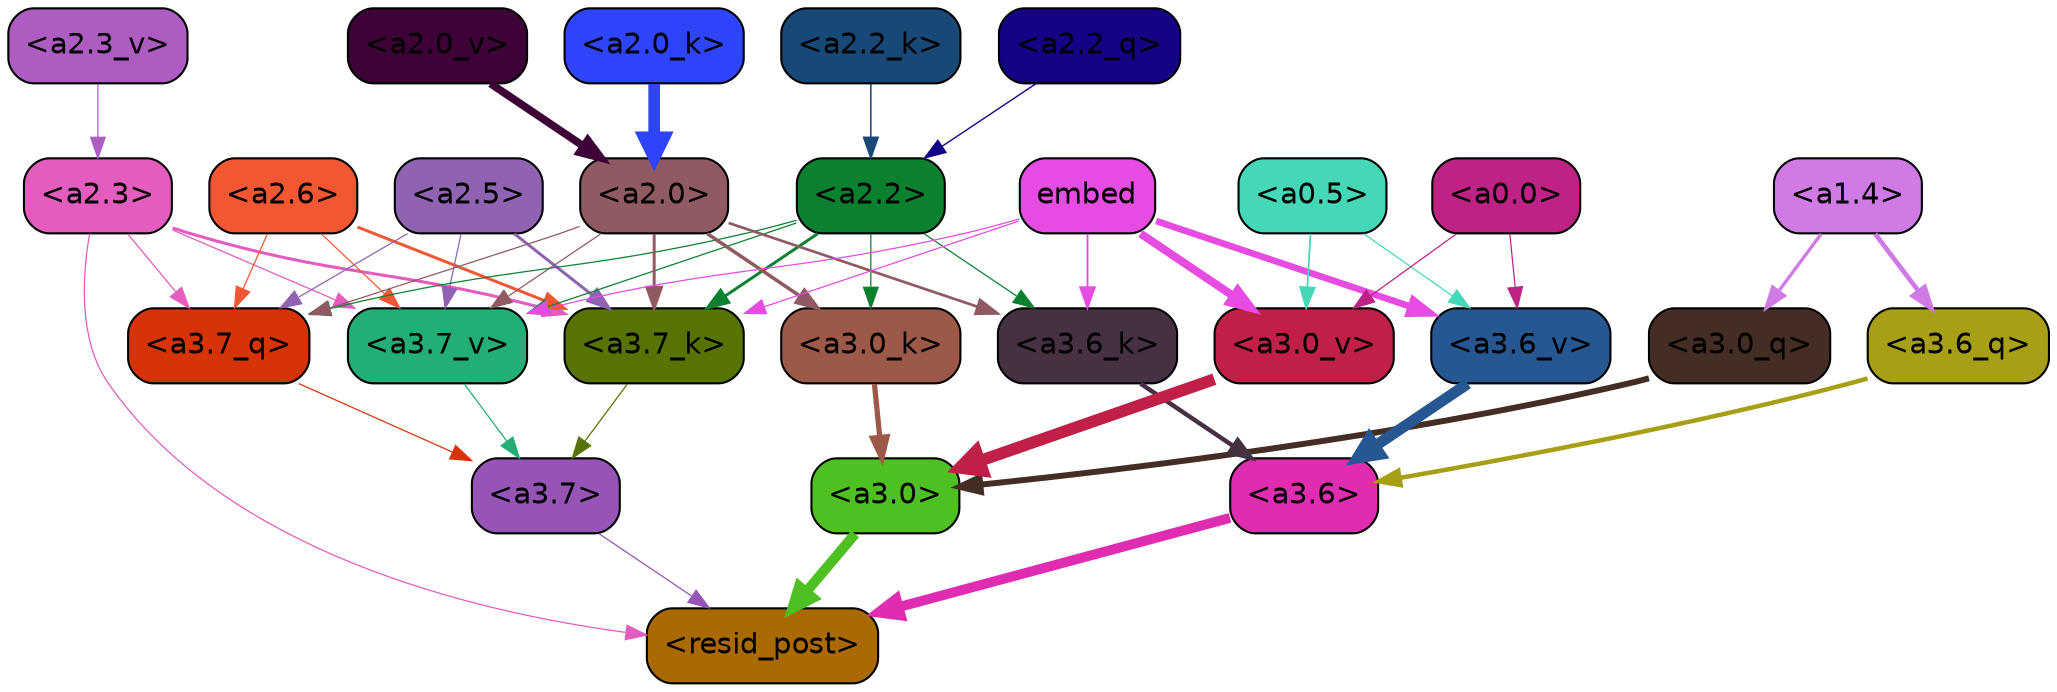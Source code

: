 strict digraph "" {
	graph [bgcolor=transparent,
		layout=dot,
		overlap=false,
		splines=true
	];
	"<a3.7>"	[color=black,
		fillcolor="#9554b6",
		fontname=Helvetica,
		shape=box,
		style="filled, rounded"];
	"<resid_post>"	[color=black,
		fillcolor="#aa6a03",
		fontname=Helvetica,
		shape=box,
		style="filled, rounded"];
	"<a3.7>" -> "<resid_post>"	[color="#9554b6",
		penwidth=0.6];
	"<a3.6>"	[color=black,
		fillcolor="#df2cb1",
		fontname=Helvetica,
		shape=box,
		style="filled, rounded"];
	"<a3.6>" -> "<resid_post>"	[color="#df2cb1",
		penwidth=4.746312499046326];
	"<a3.0>"	[color=black,
		fillcolor="#4fc022",
		fontname=Helvetica,
		shape=box,
		style="filled, rounded"];
	"<a3.0>" -> "<resid_post>"	[color="#4fc022",
		penwidth=4.896343111991882];
	"<a2.3>"	[color=black,
		fillcolor="#e45cbd",
		fontname=Helvetica,
		shape=box,
		style="filled, rounded"];
	"<a2.3>" -> "<resid_post>"	[color="#e45cbd",
		penwidth=0.6];
	"<a3.7_q>"	[color=black,
		fillcolor="#d63408",
		fontname=Helvetica,
		shape=box,
		style="filled, rounded"];
	"<a2.3>" -> "<a3.7_q>"	[color="#e45cbd",
		penwidth=0.6];
	"<a3.7_k>"	[color=black,
		fillcolor="#577304",
		fontname=Helvetica,
		shape=box,
		style="filled, rounded"];
	"<a2.3>" -> "<a3.7_k>"	[color="#e45cbd",
		penwidth=1.467104621231556];
	"<a3.7_v>"	[color=black,
		fillcolor="#22ae74",
		fontname=Helvetica,
		shape=box,
		style="filled, rounded"];
	"<a2.3>" -> "<a3.7_v>"	[color="#e45cbd",
		penwidth=0.6];
	"<a3.7_q>" -> "<a3.7>"	[color="#d63408",
		penwidth=0.6];
	"<a3.6_q>"	[color=black,
		fillcolor="#a7a017",
		fontname=Helvetica,
		shape=box,
		style="filled, rounded"];
	"<a3.6_q>" -> "<a3.6>"	[color="#a7a017",
		penwidth=2.160832464694977];
	"<a3.0_q>"	[color=black,
		fillcolor="#442d24",
		fontname=Helvetica,
		shape=box,
		style="filled, rounded"];
	"<a3.0_q>" -> "<a3.0>"	[color="#442d24",
		penwidth=2.870753765106201];
	"<a3.7_k>" -> "<a3.7>"	[color="#577304",
		penwidth=0.6];
	"<a3.6_k>"	[color=black,
		fillcolor="#453142",
		fontname=Helvetica,
		shape=box,
		style="filled, rounded"];
	"<a3.6_k>" -> "<a3.6>"	[color="#453142",
		penwidth=2.13908451795578];
	"<a3.0_k>"	[color=black,
		fillcolor="#9d5947",
		fontname=Helvetica,
		shape=box,
		style="filled, rounded"];
	"<a3.0_k>" -> "<a3.0>"	[color="#9d5947",
		penwidth=2.520303964614868];
	"<a3.7_v>" -> "<a3.7>"	[color="#22ae74",
		penwidth=0.6];
	"<a3.6_v>"	[color=black,
		fillcolor="#265793",
		fontname=Helvetica,
		shape=box,
		style="filled, rounded"];
	"<a3.6_v>" -> "<a3.6>"	[color="#265793",
		penwidth=5.297133803367615];
	"<a3.0_v>"	[color=black,
		fillcolor="#c02047",
		fontname=Helvetica,
		shape=box,
		style="filled, rounded"];
	"<a3.0_v>" -> "<a3.0>"	[color="#c02047",
		penwidth=5.680712580680847];
	"<a2.6>"	[color=black,
		fillcolor="#f15733",
		fontname=Helvetica,
		shape=box,
		style="filled, rounded"];
	"<a2.6>" -> "<a3.7_q>"	[color="#f15733",
		penwidth=0.6];
	"<a2.6>" -> "<a3.7_k>"	[color="#f15733",
		penwidth=1.4453159049153328];
	"<a2.6>" -> "<a3.7_v>"	[color="#f15733",
		penwidth=0.6];
	"<a2.5>"	[color=black,
		fillcolor="#9063b2",
		fontname=Helvetica,
		shape=box,
		style="filled, rounded"];
	"<a2.5>" -> "<a3.7_q>"	[color="#9063b2",
		penwidth=0.6];
	"<a2.5>" -> "<a3.7_k>"	[color="#9063b2",
		penwidth=1.4526091292500496];
	"<a2.5>" -> "<a3.7_v>"	[color="#9063b2",
		penwidth=0.6];
	"<a2.2>"	[color=black,
		fillcolor="#0b8130",
		fontname=Helvetica,
		shape=box,
		style="filled, rounded"];
	"<a2.2>" -> "<a3.7_q>"	[color="#0b8130",
		penwidth=0.6];
	"<a2.2>" -> "<a3.7_k>"	[color="#0b8130",
		penwidth=1.4310357049107552];
	"<a2.2>" -> "<a3.6_k>"	[color="#0b8130",
		penwidth=0.6];
	"<a2.2>" -> "<a3.0_k>"	[color="#0b8130",
		penwidth=0.6];
	"<a2.2>" -> "<a3.7_v>"	[color="#0b8130",
		penwidth=0.6];
	"<a2.0>"	[color=black,
		fillcolor="#8f5a62",
		fontname=Helvetica,
		shape=box,
		style="filled, rounded"];
	"<a2.0>" -> "<a3.7_q>"	[color="#8f5a62",
		penwidth=0.6];
	"<a2.0>" -> "<a3.7_k>"	[color="#8f5a62",
		penwidth=1.4314699843525887];
	"<a2.0>" -> "<a3.6_k>"	[color="#8f5a62",
		penwidth=1.2950235605239868];
	"<a2.0>" -> "<a3.0_k>"	[color="#8f5a62",
		penwidth=1.712992787361145];
	"<a2.0>" -> "<a3.7_v>"	[color="#8f5a62",
		penwidth=0.6];
	"<a1.4>"	[color=black,
		fillcolor="#d07be5",
		fontname=Helvetica,
		shape=box,
		style="filled, rounded"];
	"<a1.4>" -> "<a3.6_q>"	[color="#d07be5",
		penwidth=2.2719132900238037];
	"<a1.4>" -> "<a3.0_q>"	[color="#d07be5",
		penwidth=1.5932877659797668];
	embed	[color=black,
		fillcolor="#e64be2",
		fontname=Helvetica,
		shape=box,
		style="filled, rounded"];
	embed -> "<a3.7_k>"	[color="#e64be2",
		penwidth=0.6];
	embed -> "<a3.6_k>"	[color="#e64be2",
		penwidth=0.891706109046936];
	embed -> "<a3.7_v>"	[color="#e64be2",
		penwidth=0.6];
	embed -> "<a3.6_v>"	[color="#e64be2",
		penwidth=3.1766927242279053];
	embed -> "<a3.0_v>"	[color="#e64be2",
		penwidth=3.9005755856633186];
	"<a0.5>"	[color=black,
		fillcolor="#44d8b7",
		fontname=Helvetica,
		shape=box,
		style="filled, rounded"];
	"<a0.5>" -> "<a3.6_v>"	[color="#44d8b7",
		penwidth=0.6];
	"<a0.5>" -> "<a3.0_v>"	[color="#44d8b7",
		penwidth=0.8493617177009583];
	"<a0.0>"	[color=black,
		fillcolor="#be2284",
		fontname=Helvetica,
		shape=box,
		style="filled, rounded"];
	"<a0.0>" -> "<a3.6_v>"	[color="#be2284",
		penwidth=0.6];
	"<a0.0>" -> "<a3.0_v>"	[color="#be2284",
		penwidth=0.6];
	"<a2.2_q>"	[color=black,
		fillcolor="#150386",
		fontname=Helvetica,
		shape=box,
		style="filled, rounded"];
	"<a2.2_q>" -> "<a2.2>"	[color="#150386",
		penwidth=0.6677633281797171];
	"<a2.2_k>"	[color=black,
		fillcolor="#184876",
		fontname=Helvetica,
		shape=box,
		style="filled, rounded"];
	"<a2.2_k>" -> "<a2.2>"	[color="#184876",
		penwidth=0.7399393804371357];
	"<a2.0_k>"	[color=black,
		fillcolor="#2e44f9",
		fontname=Helvetica,
		shape=box,
		style="filled, rounded"];
	"<a2.0_k>" -> "<a2.0>"	[color="#2e44f9",
		penwidth=5.5817058570683];
	"<a2.3_v>"	[color=black,
		fillcolor="#ad5dc2",
		fontname=Helvetica,
		shape=box,
		style="filled, rounded"];
	"<a2.3_v>" -> "<a2.3>"	[color="#ad5dc2",
		penwidth=0.6];
	"<a2.0_v>"	[color=black,
		fillcolor="#3d0236",
		fontname=Helvetica,
		shape=box,
		style="filled, rounded"];
	"<a2.0_v>" -> "<a2.0>"	[color="#3d0236",
		penwidth=3.7102378383278847];
}
